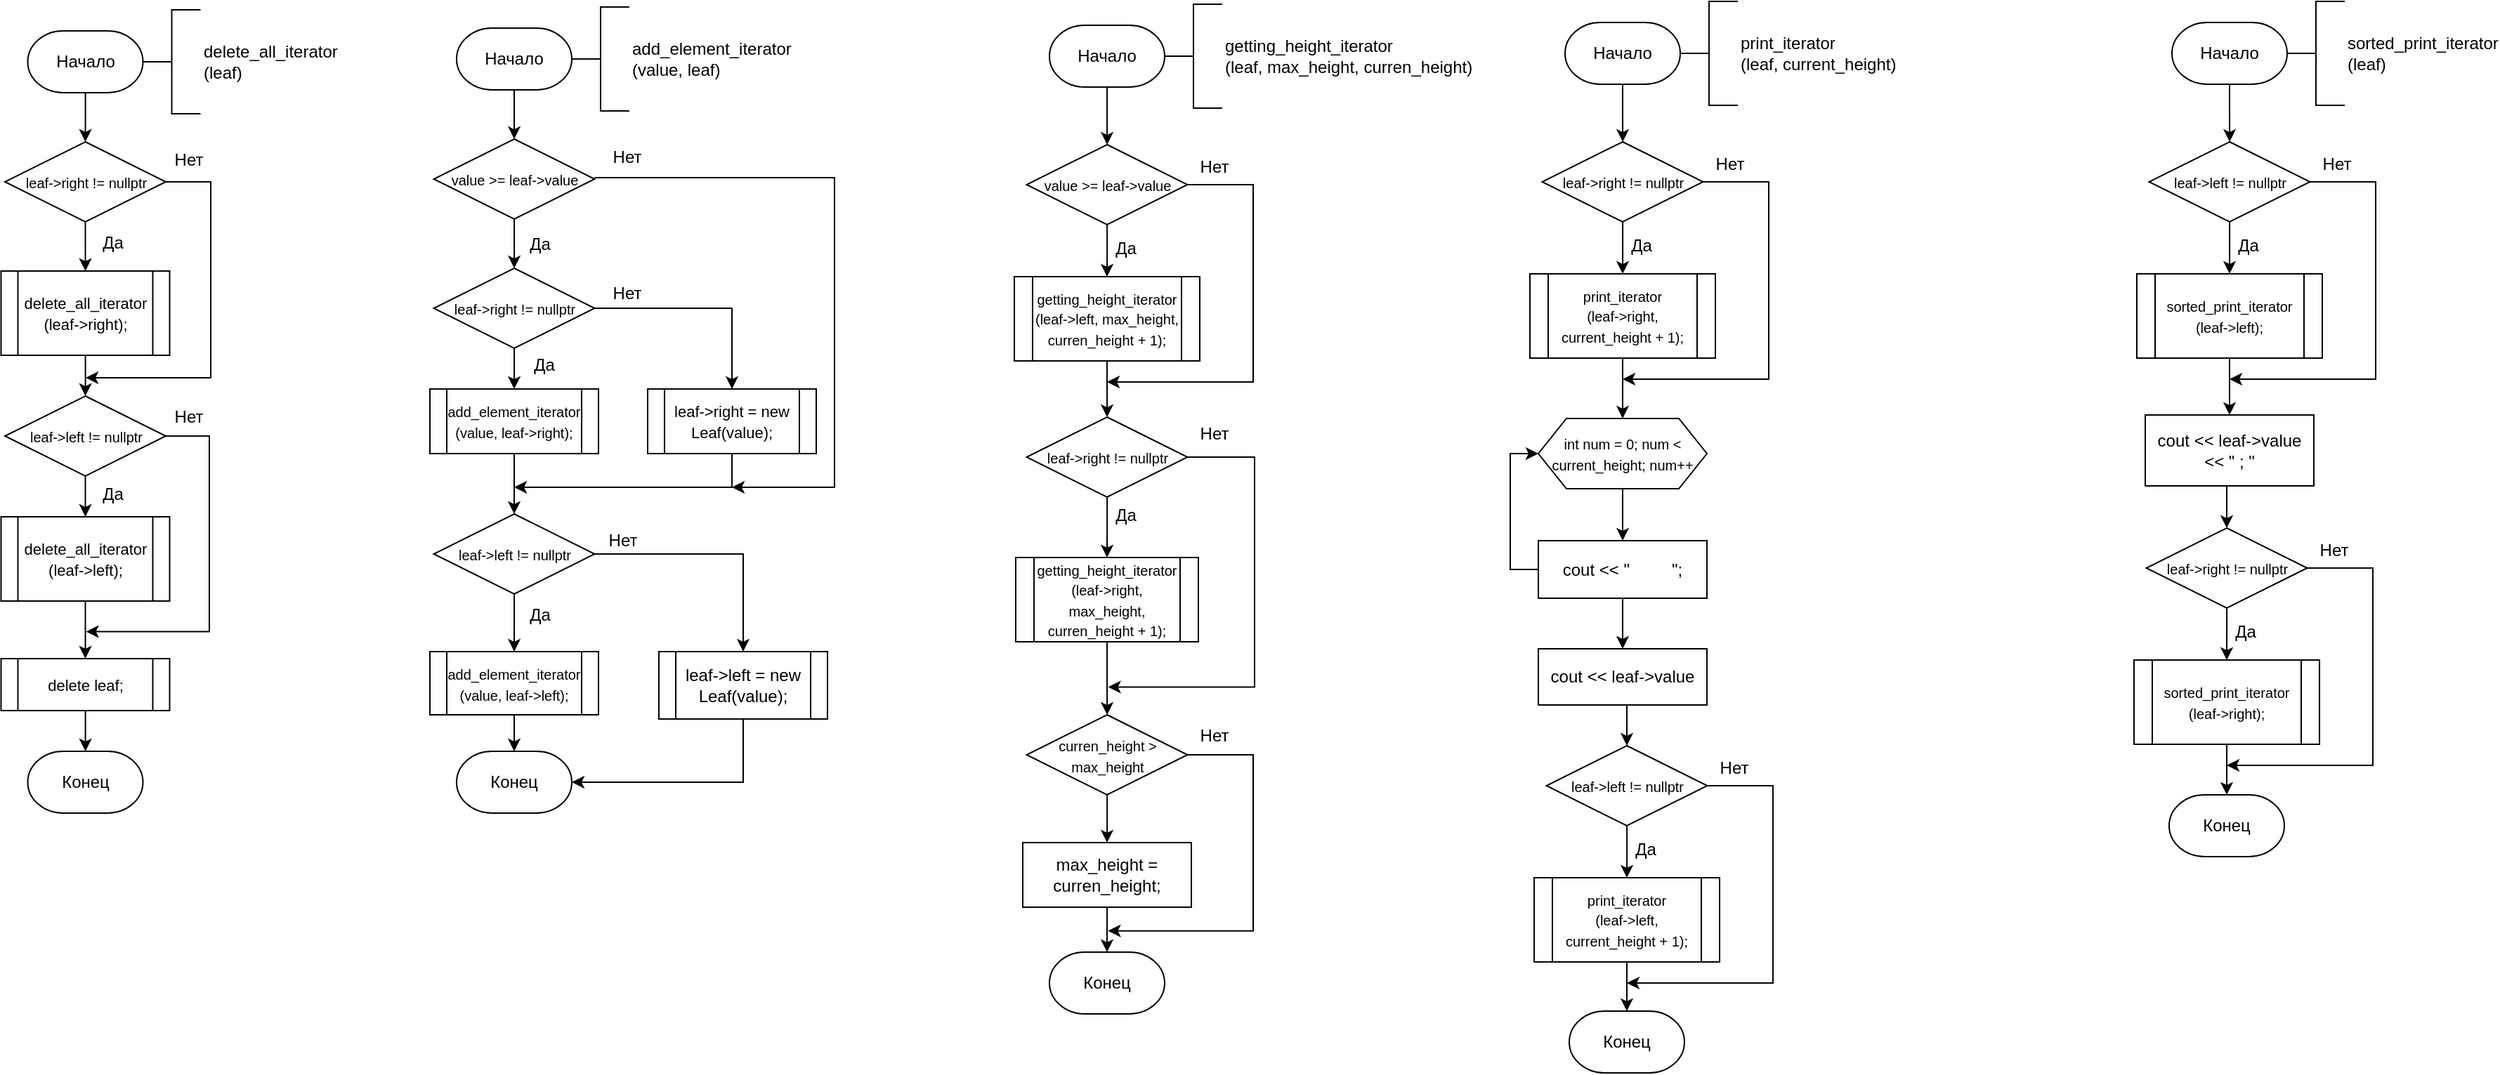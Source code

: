 <mxfile version="13.7.3" type="github">
  <diagram id="bMAKh1SzgdeprP3av_3o" name="Page-1">
    <mxGraphModel dx="1221" dy="682" grid="0" gridSize="10" guides="1" tooltips="1" connect="1" arrows="1" fold="1" page="1" pageScale="1" pageWidth="827" pageHeight="1169" math="0" shadow="0">
      <root>
        <mxCell id="0" />
        <mxCell id="1" parent="0" />
        <mxCell id="DFqQZsUnRYklmzMeklKA-6" value="" style="edgeStyle=orthogonalEdgeStyle;rounded=0;orthogonalLoop=1;jettySize=auto;html=1;" parent="1" source="DFqQZsUnRYklmzMeklKA-4" target="DFqQZsUnRYklmzMeklKA-5" edge="1">
          <mxGeometry relative="1" as="geometry" />
        </mxCell>
        <mxCell id="DFqQZsUnRYklmzMeklKA-4" value="Начало" style="strokeWidth=1;html=1;shape=mxgraph.flowchart.terminator;whiteSpace=wrap;" parent="1" vertex="1">
          <mxGeometry x="161.75" y="67" width="82" height="44" as="geometry" />
        </mxCell>
        <mxCell id="DFqQZsUnRYklmzMeklKA-11" value="" style="edgeStyle=orthogonalEdgeStyle;rounded=0;orthogonalLoop=1;jettySize=auto;html=1;" parent="1" source="DFqQZsUnRYklmzMeklKA-5" target="DFqQZsUnRYklmzMeklKA-10" edge="1">
          <mxGeometry relative="1" as="geometry" />
        </mxCell>
        <mxCell id="DFqQZsUnRYklmzMeklKA-18" style="edgeStyle=orthogonalEdgeStyle;rounded=0;orthogonalLoop=1;jettySize=auto;html=1;exitX=1;exitY=0.5;exitDx=0;exitDy=0;" parent="1" edge="1">
          <mxGeometry relative="1" as="geometry">
            <mxPoint x="203" y="314" as="targetPoint" />
            <mxPoint x="258.0" y="174.5" as="sourcePoint" />
            <Array as="points">
              <mxPoint x="292" y="174" />
              <mxPoint x="292" y="314" />
            </Array>
          </mxGeometry>
        </mxCell>
        <mxCell id="DFqQZsUnRYklmzMeklKA-5" value="&lt;font style=&quot;font-size: 10px&quot;&gt;leaf-&amp;gt;right != nullptr&lt;/font&gt;" style="rhombus;whiteSpace=wrap;html=1;strokeWidth=1;" parent="1" vertex="1">
          <mxGeometry x="145.5" y="146" width="114.5" height="57" as="geometry" />
        </mxCell>
        <mxCell id="DFqQZsUnRYklmzMeklKA-9" value="Конец" style="strokeWidth=1;html=1;shape=mxgraph.flowchart.terminator;whiteSpace=wrap;" parent="1" vertex="1">
          <mxGeometry x="161.75" y="580" width="82" height="44" as="geometry" />
        </mxCell>
        <mxCell id="DFqQZsUnRYklmzMeklKA-14" value="" style="edgeStyle=orthogonalEdgeStyle;rounded=0;orthogonalLoop=1;jettySize=auto;html=1;" parent="1" source="DFqQZsUnRYklmzMeklKA-10" target="DFqQZsUnRYklmzMeklKA-13" edge="1">
          <mxGeometry relative="1" as="geometry" />
        </mxCell>
        <mxCell id="DFqQZsUnRYklmzMeklKA-10" value="&lt;font style=&quot;font-size: 11px&quot;&gt;delete_all_iterator&lt;br&gt;(leaf-&amp;gt;right);&lt;/font&gt;" style="shape=process;whiteSpace=wrap;html=1;backgroundOutline=1;strokeWidth=1;" parent="1" vertex="1">
          <mxGeometry x="142.75" y="238" width="120" height="60" as="geometry" />
        </mxCell>
        <mxCell id="DFqQZsUnRYklmzMeklKA-12" value="Да" style="text;html=1;align=center;verticalAlign=middle;resizable=0;points=[];autosize=1;" parent="1" vertex="1">
          <mxGeometry x="209" y="209" width="25" height="18" as="geometry" />
        </mxCell>
        <mxCell id="DFqQZsUnRYklmzMeklKA-16" value="" style="edgeStyle=orthogonalEdgeStyle;rounded=0;orthogonalLoop=1;jettySize=auto;html=1;" parent="1" source="DFqQZsUnRYklmzMeklKA-13" target="DFqQZsUnRYklmzMeklKA-15" edge="1">
          <mxGeometry relative="1" as="geometry" />
        </mxCell>
        <mxCell id="DFqQZsUnRYklmzMeklKA-23" style="edgeStyle=orthogonalEdgeStyle;rounded=0;orthogonalLoop=1;jettySize=auto;html=1;exitX=1;exitY=0.5;exitDx=0;exitDy=0;" parent="1" edge="1">
          <mxGeometry relative="1" as="geometry">
            <mxPoint x="203.276" y="494.759" as="targetPoint" />
            <mxPoint x="259.0" y="355.5" as="sourcePoint" />
            <Array as="points">
              <mxPoint x="291" y="356" />
              <mxPoint x="291" y="495" />
            </Array>
          </mxGeometry>
        </mxCell>
        <mxCell id="DFqQZsUnRYklmzMeklKA-13" value="&lt;font style=&quot;font-size: 10px&quot;&gt;leaf-&amp;gt;left != nullptr&lt;/font&gt;" style="rhombus;whiteSpace=wrap;html=1;strokeWidth=1;" parent="1" vertex="1">
          <mxGeometry x="145.5" y="327" width="114.5" height="57" as="geometry" />
        </mxCell>
        <mxCell id="DFqQZsUnRYklmzMeklKA-21" value="" style="edgeStyle=orthogonalEdgeStyle;rounded=0;orthogonalLoop=1;jettySize=auto;html=1;" parent="1" source="DFqQZsUnRYklmzMeklKA-15" target="DFqQZsUnRYklmzMeklKA-20" edge="1">
          <mxGeometry relative="1" as="geometry" />
        </mxCell>
        <mxCell id="DFqQZsUnRYklmzMeklKA-15" value="&lt;font style=&quot;font-size: 11px&quot;&gt;delete_all_iterator&lt;br&gt;(leaf-&amp;gt;left);&lt;/font&gt;" style="shape=process;whiteSpace=wrap;html=1;backgroundOutline=1;strokeWidth=1;" parent="1" vertex="1">
          <mxGeometry x="142.75" y="413" width="120" height="60" as="geometry" />
        </mxCell>
        <mxCell id="DFqQZsUnRYklmzMeklKA-17" value="Да" style="text;html=1;align=center;verticalAlign=middle;resizable=0;points=[];autosize=1;" parent="1" vertex="1">
          <mxGeometry x="209" y="388" width="25" height="18" as="geometry" />
        </mxCell>
        <mxCell id="DFqQZsUnRYklmzMeklKA-19" value="Нет" style="text;html=1;align=center;verticalAlign=middle;resizable=0;points=[];autosize=1;" parent="1" vertex="1">
          <mxGeometry x="260" y="150" width="31" height="18" as="geometry" />
        </mxCell>
        <mxCell id="DFqQZsUnRYklmzMeklKA-25" value="" style="edgeStyle=orthogonalEdgeStyle;rounded=0;orthogonalLoop=1;jettySize=auto;html=1;" parent="1" source="DFqQZsUnRYklmzMeklKA-20" target="DFqQZsUnRYklmzMeklKA-9" edge="1">
          <mxGeometry relative="1" as="geometry" />
        </mxCell>
        <mxCell id="DFqQZsUnRYklmzMeklKA-20" value="&lt;font style=&quot;font-size: 11px&quot;&gt;delete leaf;&lt;/font&gt;" style="shape=process;whiteSpace=wrap;html=1;backgroundOutline=1;strokeWidth=1;" parent="1" vertex="1">
          <mxGeometry x="142.75" y="514" width="120" height="37" as="geometry" />
        </mxCell>
        <mxCell id="DFqQZsUnRYklmzMeklKA-24" value="Нет" style="text;html=1;align=center;verticalAlign=middle;resizable=0;points=[];autosize=1;" parent="1" vertex="1">
          <mxGeometry x="260" y="333" width="31" height="18" as="geometry" />
        </mxCell>
        <mxCell id="DFqQZsUnRYklmzMeklKA-26" value="delete_all_iterator&lt;br&gt;(leaf)" style="strokeWidth=1;html=1;shape=mxgraph.flowchart.annotation_2;align=left;labelPosition=right;pointerEvents=1;" parent="1" vertex="1">
          <mxGeometry x="243.75" y="52" width="41" height="74" as="geometry" />
        </mxCell>
        <mxCell id="2G2Jk9yeAb4WGQCSNfQ2-4" value="" style="edgeStyle=orthogonalEdgeStyle;rounded=0;orthogonalLoop=1;jettySize=auto;html=1;" edge="1" parent="1" source="2G2Jk9yeAb4WGQCSNfQ2-1" target="2G2Jk9yeAb4WGQCSNfQ2-3">
          <mxGeometry relative="1" as="geometry" />
        </mxCell>
        <mxCell id="2G2Jk9yeAb4WGQCSNfQ2-1" value="Начало" style="strokeWidth=1;html=1;shape=mxgraph.flowchart.terminator;whiteSpace=wrap;" vertex="1" parent="1">
          <mxGeometry x="467" y="65" width="82" height="44" as="geometry" />
        </mxCell>
        <mxCell id="2G2Jk9yeAb4WGQCSNfQ2-2" value="add_element_iterator&lt;br&gt;(value, leaf)" style="strokeWidth=1;html=1;shape=mxgraph.flowchart.annotation_2;align=left;labelPosition=right;pointerEvents=1;" vertex="1" parent="1">
          <mxGeometry x="549" y="50" width="41" height="74" as="geometry" />
        </mxCell>
        <mxCell id="2G2Jk9yeAb4WGQCSNfQ2-6" value="" style="edgeStyle=orthogonalEdgeStyle;rounded=0;orthogonalLoop=1;jettySize=auto;html=1;" edge="1" parent="1" source="2G2Jk9yeAb4WGQCSNfQ2-3" target="2G2Jk9yeAb4WGQCSNfQ2-5">
          <mxGeometry relative="1" as="geometry" />
        </mxCell>
        <mxCell id="2G2Jk9yeAb4WGQCSNfQ2-18" style="edgeStyle=orthogonalEdgeStyle;rounded=0;orthogonalLoop=1;jettySize=auto;html=1;exitX=1;exitY=0.5;exitDx=0;exitDy=0;" edge="1" parent="1">
          <mxGeometry relative="1" as="geometry">
            <mxPoint x="663" y="392" as="targetPoint" />
            <mxPoint x="565.25" y="171.5" as="sourcePoint" />
            <Array as="points">
              <mxPoint x="736" y="171" />
              <mxPoint x="736" y="392" />
            </Array>
          </mxGeometry>
        </mxCell>
        <mxCell id="2G2Jk9yeAb4WGQCSNfQ2-3" value="&lt;font style=&quot;font-size: 10px&quot;&gt;value &amp;gt;= leaf-&amp;gt;value&lt;/font&gt;" style="rhombus;whiteSpace=wrap;html=1;strokeWidth=1;" vertex="1" parent="1">
          <mxGeometry x="450.75" y="144" width="114.5" height="57" as="geometry" />
        </mxCell>
        <mxCell id="2G2Jk9yeAb4WGQCSNfQ2-8" value="" style="edgeStyle=orthogonalEdgeStyle;rounded=0;orthogonalLoop=1;jettySize=auto;html=1;" edge="1" parent="1" source="2G2Jk9yeAb4WGQCSNfQ2-5" target="2G2Jk9yeAb4WGQCSNfQ2-7">
          <mxGeometry relative="1" as="geometry" />
        </mxCell>
        <mxCell id="2G2Jk9yeAb4WGQCSNfQ2-10" value="" style="edgeStyle=orthogonalEdgeStyle;rounded=0;orthogonalLoop=1;jettySize=auto;html=1;" edge="1" parent="1" source="2G2Jk9yeAb4WGQCSNfQ2-5" target="2G2Jk9yeAb4WGQCSNfQ2-9">
          <mxGeometry relative="1" as="geometry" />
        </mxCell>
        <mxCell id="2G2Jk9yeAb4WGQCSNfQ2-5" value="&lt;font style=&quot;font-size: 10px&quot;&gt;leaf-&amp;gt;right != nullptr&lt;/font&gt;" style="rhombus;whiteSpace=wrap;html=1;strokeWidth=1;" vertex="1" parent="1">
          <mxGeometry x="450.75" y="236" width="114.5" height="57" as="geometry" />
        </mxCell>
        <mxCell id="2G2Jk9yeAb4WGQCSNfQ2-12" style="edgeStyle=orthogonalEdgeStyle;rounded=0;orthogonalLoop=1;jettySize=auto;html=1;exitX=0.5;exitY=1;exitDx=0;exitDy=0;entryX=0.5;entryY=0;entryDx=0;entryDy=0;" edge="1" parent="1" source="2G2Jk9yeAb4WGQCSNfQ2-7" target="2G2Jk9yeAb4WGQCSNfQ2-11">
          <mxGeometry relative="1" as="geometry" />
        </mxCell>
        <mxCell id="2G2Jk9yeAb4WGQCSNfQ2-7" value="&lt;font style=&quot;font-size: 10px&quot;&gt;add_element_iterator&lt;br&gt;(value, leaf-&amp;gt;right);&lt;/font&gt;" style="shape=process;whiteSpace=wrap;html=1;backgroundOutline=1;strokeWidth=1;" vertex="1" parent="1">
          <mxGeometry x="448" y="322" width="120" height="46" as="geometry" />
        </mxCell>
        <mxCell id="2G2Jk9yeAb4WGQCSNfQ2-24" style="edgeStyle=orthogonalEdgeStyle;rounded=0;orthogonalLoop=1;jettySize=auto;html=1;exitX=0.5;exitY=1;exitDx=0;exitDy=0;" edge="1" parent="1" source="2G2Jk9yeAb4WGQCSNfQ2-9">
          <mxGeometry relative="1" as="geometry">
            <mxPoint x="508" y="392" as="targetPoint" />
            <Array as="points">
              <mxPoint x="663" y="392" />
            </Array>
          </mxGeometry>
        </mxCell>
        <mxCell id="2G2Jk9yeAb4WGQCSNfQ2-9" value="&lt;font style=&quot;font-size: 11px&quot;&gt;leaf-&amp;gt;right = new Leaf(value);&lt;/font&gt;" style="shape=process;whiteSpace=wrap;html=1;backgroundOutline=1;strokeWidth=1;" vertex="1" parent="1">
          <mxGeometry x="603" y="322" width="120" height="46" as="geometry" />
        </mxCell>
        <mxCell id="2G2Jk9yeAb4WGQCSNfQ2-26" value="" style="edgeStyle=orthogonalEdgeStyle;rounded=0;orthogonalLoop=1;jettySize=auto;html=1;" edge="1" parent="1" source="2G2Jk9yeAb4WGQCSNfQ2-11" target="2G2Jk9yeAb4WGQCSNfQ2-25">
          <mxGeometry relative="1" as="geometry" />
        </mxCell>
        <mxCell id="2G2Jk9yeAb4WGQCSNfQ2-28" value="" style="edgeStyle=orthogonalEdgeStyle;rounded=0;orthogonalLoop=1;jettySize=auto;html=1;" edge="1" parent="1" source="2G2Jk9yeAb4WGQCSNfQ2-11" target="2G2Jk9yeAb4WGQCSNfQ2-27">
          <mxGeometry relative="1" as="geometry" />
        </mxCell>
        <mxCell id="2G2Jk9yeAb4WGQCSNfQ2-11" value="&lt;font style=&quot;font-size: 10px&quot;&gt;leaf-&amp;gt;left != nullptr&lt;/font&gt;" style="rhombus;whiteSpace=wrap;html=1;strokeWidth=1;" vertex="1" parent="1">
          <mxGeometry x="450.75" y="411" width="114.5" height="57" as="geometry" />
        </mxCell>
        <mxCell id="2G2Jk9yeAb4WGQCSNfQ2-13" value="Да" style="text;html=1;align=center;verticalAlign=middle;resizable=0;points=[];autosize=1;" vertex="1" parent="1">
          <mxGeometry x="516" y="296" width="25" height="18" as="geometry" />
        </mxCell>
        <mxCell id="2G2Jk9yeAb4WGQCSNfQ2-14" value="Нет" style="text;html=1;align=center;verticalAlign=middle;resizable=0;points=[];autosize=1;" vertex="1" parent="1">
          <mxGeometry x="572" y="245" width="31" height="18" as="geometry" />
        </mxCell>
        <mxCell id="2G2Jk9yeAb4WGQCSNfQ2-15" value="Да" style="text;html=1;align=center;verticalAlign=middle;resizable=0;points=[];autosize=1;" vertex="1" parent="1">
          <mxGeometry x="513" y="210" width="25" height="18" as="geometry" />
        </mxCell>
        <mxCell id="2G2Jk9yeAb4WGQCSNfQ2-20" value="Нет" style="text;html=1;align=center;verticalAlign=middle;resizable=0;points=[];autosize=1;" vertex="1" parent="1">
          <mxGeometry x="572" y="148" width="31" height="18" as="geometry" />
        </mxCell>
        <mxCell id="2G2Jk9yeAb4WGQCSNfQ2-30" value="" style="edgeStyle=orthogonalEdgeStyle;rounded=0;orthogonalLoop=1;jettySize=auto;html=1;" edge="1" parent="1" source="2G2Jk9yeAb4WGQCSNfQ2-25" target="2G2Jk9yeAb4WGQCSNfQ2-29">
          <mxGeometry relative="1" as="geometry" />
        </mxCell>
        <mxCell id="2G2Jk9yeAb4WGQCSNfQ2-25" value="&lt;font style=&quot;font-size: 10px&quot;&gt;add_element_iterator&lt;br&gt;(value, leaf-&amp;gt;left);&lt;/font&gt;" style="shape=process;whiteSpace=wrap;html=1;backgroundOutline=1;strokeWidth=1;" vertex="1" parent="1">
          <mxGeometry x="448" y="509" width="120" height="45" as="geometry" />
        </mxCell>
        <mxCell id="2G2Jk9yeAb4WGQCSNfQ2-31" style="edgeStyle=orthogonalEdgeStyle;rounded=0;orthogonalLoop=1;jettySize=auto;html=1;exitX=0.5;exitY=1;exitDx=0;exitDy=0;entryX=1;entryY=0.5;entryDx=0;entryDy=0;entryPerimeter=0;" edge="1" parent="1" source="2G2Jk9yeAb4WGQCSNfQ2-27" target="2G2Jk9yeAb4WGQCSNfQ2-29">
          <mxGeometry relative="1" as="geometry" />
        </mxCell>
        <mxCell id="2G2Jk9yeAb4WGQCSNfQ2-27" value="leaf-&amp;gt;left = new Leaf(value);" style="shape=process;whiteSpace=wrap;html=1;backgroundOutline=1;strokeWidth=1;" vertex="1" parent="1">
          <mxGeometry x="611" y="509" width="120" height="48" as="geometry" />
        </mxCell>
        <mxCell id="2G2Jk9yeAb4WGQCSNfQ2-29" value="Конец" style="strokeWidth=1;html=1;shape=mxgraph.flowchart.terminator;whiteSpace=wrap;" vertex="1" parent="1">
          <mxGeometry x="467" y="580" width="82" height="44" as="geometry" />
        </mxCell>
        <mxCell id="2G2Jk9yeAb4WGQCSNfQ2-32" value="Да" style="text;html=1;align=center;verticalAlign=middle;resizable=0;points=[];autosize=1;" vertex="1" parent="1">
          <mxGeometry x="513" y="474" width="25" height="18" as="geometry" />
        </mxCell>
        <mxCell id="2G2Jk9yeAb4WGQCSNfQ2-33" value="Нет" style="text;html=1;align=center;verticalAlign=middle;resizable=0;points=[];autosize=1;" vertex="1" parent="1">
          <mxGeometry x="569" y="421" width="31" height="18" as="geometry" />
        </mxCell>
        <mxCell id="2G2Jk9yeAb4WGQCSNfQ2-47" value="" style="edgeStyle=orthogonalEdgeStyle;rounded=0;orthogonalLoop=1;jettySize=auto;html=1;" edge="1" parent="1" source="2G2Jk9yeAb4WGQCSNfQ2-35" target="2G2Jk9yeAb4WGQCSNfQ2-39">
          <mxGeometry relative="1" as="geometry" />
        </mxCell>
        <mxCell id="2G2Jk9yeAb4WGQCSNfQ2-35" value="Начало" style="strokeWidth=1;html=1;shape=mxgraph.flowchart.terminator;whiteSpace=wrap;" vertex="1" parent="1">
          <mxGeometry x="889" y="63" width="82" height="44" as="geometry" />
        </mxCell>
        <mxCell id="2G2Jk9yeAb4WGQCSNfQ2-36" value="getting_height_iterator&lt;br&gt;(leaf, max_height, curren_height)" style="strokeWidth=1;html=1;shape=mxgraph.flowchart.annotation_2;align=left;labelPosition=right;pointerEvents=1;" vertex="1" parent="1">
          <mxGeometry x="971" y="48" width="41" height="74" as="geometry" />
        </mxCell>
        <mxCell id="2G2Jk9yeAb4WGQCSNfQ2-41" value="" style="edgeStyle=orthogonalEdgeStyle;rounded=0;orthogonalLoop=1;jettySize=auto;html=1;" edge="1" parent="1" source="2G2Jk9yeAb4WGQCSNfQ2-39" target="2G2Jk9yeAb4WGQCSNfQ2-40">
          <mxGeometry relative="1" as="geometry" />
        </mxCell>
        <mxCell id="2G2Jk9yeAb4WGQCSNfQ2-48" style="edgeStyle=orthogonalEdgeStyle;rounded=0;orthogonalLoop=1;jettySize=auto;html=1;exitX=1;exitY=0.5;exitDx=0;exitDy=0;" edge="1" parent="1" source="2G2Jk9yeAb4WGQCSNfQ2-39">
          <mxGeometry relative="1" as="geometry">
            <mxPoint x="930" y="317" as="targetPoint" />
            <Array as="points">
              <mxPoint x="1034" y="177" />
              <mxPoint x="1034" y="317" />
            </Array>
          </mxGeometry>
        </mxCell>
        <mxCell id="2G2Jk9yeAb4WGQCSNfQ2-39" value="&lt;font style=&quot;font-size: 10px&quot;&gt;value &amp;gt;= leaf-&amp;gt;value&lt;/font&gt;" style="rhombus;whiteSpace=wrap;html=1;strokeWidth=1;" vertex="1" parent="1">
          <mxGeometry x="872.75" y="148" width="114.5" height="57" as="geometry" />
        </mxCell>
        <mxCell id="2G2Jk9yeAb4WGQCSNfQ2-44" value="" style="edgeStyle=orthogonalEdgeStyle;rounded=0;orthogonalLoop=1;jettySize=auto;html=1;" edge="1" parent="1" source="2G2Jk9yeAb4WGQCSNfQ2-40" target="2G2Jk9yeAb4WGQCSNfQ2-43">
          <mxGeometry relative="1" as="geometry" />
        </mxCell>
        <mxCell id="2G2Jk9yeAb4WGQCSNfQ2-40" value="&lt;font style=&quot;font-size: 10px&quot;&gt;getting_height_iterator&lt;br&gt;(leaf-&amp;gt;left, max_height, curren_height + 1);&lt;/font&gt;" style="shape=process;whiteSpace=wrap;html=1;backgroundOutline=1;strokeWidth=1;" vertex="1" parent="1">
          <mxGeometry x="864" y="242" width="132" height="60" as="geometry" />
        </mxCell>
        <mxCell id="2G2Jk9yeAb4WGQCSNfQ2-46" value="" style="edgeStyle=orthogonalEdgeStyle;rounded=0;orthogonalLoop=1;jettySize=auto;html=1;" edge="1" parent="1" source="2G2Jk9yeAb4WGQCSNfQ2-43" target="2G2Jk9yeAb4WGQCSNfQ2-45">
          <mxGeometry relative="1" as="geometry" />
        </mxCell>
        <mxCell id="2G2Jk9yeAb4WGQCSNfQ2-54" style="edgeStyle=orthogonalEdgeStyle;rounded=0;orthogonalLoop=1;jettySize=auto;html=1;exitX=1;exitY=0.5;exitDx=0;exitDy=0;" edge="1" parent="1" source="2G2Jk9yeAb4WGQCSNfQ2-43">
          <mxGeometry relative="1" as="geometry">
            <mxPoint x="930.8" y="534.2" as="targetPoint" />
            <Array as="points">
              <mxPoint x="1035" y="371" />
              <mxPoint x="1035" y="534" />
            </Array>
          </mxGeometry>
        </mxCell>
        <mxCell id="2G2Jk9yeAb4WGQCSNfQ2-43" value="&lt;font style=&quot;font-size: 10px&quot;&gt;leaf-&amp;gt;right != nullptr&lt;/font&gt;" style="rhombus;whiteSpace=wrap;html=1;strokeWidth=1;" vertex="1" parent="1">
          <mxGeometry x="872.75" y="342" width="114.5" height="57" as="geometry" />
        </mxCell>
        <mxCell id="2G2Jk9yeAb4WGQCSNfQ2-58" value="" style="edgeStyle=orthogonalEdgeStyle;rounded=0;orthogonalLoop=1;jettySize=auto;html=1;" edge="1" parent="1" source="2G2Jk9yeAb4WGQCSNfQ2-45" target="2G2Jk9yeAb4WGQCSNfQ2-57">
          <mxGeometry relative="1" as="geometry" />
        </mxCell>
        <mxCell id="2G2Jk9yeAb4WGQCSNfQ2-45" value="&lt;font style=&quot;font-size: 10px&quot;&gt;getting_height_iterator&lt;br&gt;(leaf-&amp;gt;right, max_height, curren_height + 1);&lt;/font&gt;" style="shape=process;whiteSpace=wrap;html=1;backgroundOutline=1;strokeWidth=1;" vertex="1" parent="1">
          <mxGeometry x="865" y="442" width="130" height="60" as="geometry" />
        </mxCell>
        <mxCell id="2G2Jk9yeAb4WGQCSNfQ2-49" value="Да" style="text;html=1;align=center;verticalAlign=middle;resizable=0;points=[];autosize=1;" vertex="1" parent="1">
          <mxGeometry x="930" y="213" width="25" height="18" as="geometry" />
        </mxCell>
        <mxCell id="2G2Jk9yeAb4WGQCSNfQ2-50" value="Нет" style="text;html=1;align=center;verticalAlign=middle;resizable=0;points=[];autosize=1;" vertex="1" parent="1">
          <mxGeometry x="990" y="155" width="31" height="18" as="geometry" />
        </mxCell>
        <mxCell id="2G2Jk9yeAb4WGQCSNfQ2-55" value="Да" style="text;html=1;align=center;verticalAlign=middle;resizable=0;points=[];autosize=1;" vertex="1" parent="1">
          <mxGeometry x="930" y="403" width="25" height="18" as="geometry" />
        </mxCell>
        <mxCell id="2G2Jk9yeAb4WGQCSNfQ2-56" value="Нет" style="text;html=1;align=center;verticalAlign=middle;resizable=0;points=[];autosize=1;" vertex="1" parent="1">
          <mxGeometry x="990" y="345" width="31" height="18" as="geometry" />
        </mxCell>
        <mxCell id="2G2Jk9yeAb4WGQCSNfQ2-60" value="" style="edgeStyle=orthogonalEdgeStyle;rounded=0;orthogonalLoop=1;jettySize=auto;html=1;" edge="1" parent="1" source="2G2Jk9yeAb4WGQCSNfQ2-57" target="2G2Jk9yeAb4WGQCSNfQ2-59">
          <mxGeometry relative="1" as="geometry" />
        </mxCell>
        <mxCell id="2G2Jk9yeAb4WGQCSNfQ2-63" style="edgeStyle=orthogonalEdgeStyle;rounded=0;orthogonalLoop=1;jettySize=auto;html=1;exitX=1;exitY=0.5;exitDx=0;exitDy=0;" edge="1" parent="1" source="2G2Jk9yeAb4WGQCSNfQ2-57">
          <mxGeometry relative="1" as="geometry">
            <mxPoint x="930.714" y="707.857" as="targetPoint" />
            <Array as="points">
              <mxPoint x="1034" y="583" />
              <mxPoint x="1034" y="708" />
            </Array>
          </mxGeometry>
        </mxCell>
        <mxCell id="2G2Jk9yeAb4WGQCSNfQ2-57" value="&lt;div&gt;&lt;span style=&quot;font-size: 10px&quot;&gt;curren_height &amp;gt; max_height&lt;/span&gt;&lt;/div&gt;" style="rhombus;whiteSpace=wrap;html=1;strokeWidth=1;" vertex="1" parent="1">
          <mxGeometry x="872.75" y="554" width="114.5" height="57" as="geometry" />
        </mxCell>
        <mxCell id="2G2Jk9yeAb4WGQCSNfQ2-62" value="" style="edgeStyle=orthogonalEdgeStyle;rounded=0;orthogonalLoop=1;jettySize=auto;html=1;" edge="1" parent="1" source="2G2Jk9yeAb4WGQCSNfQ2-59" target="2G2Jk9yeAb4WGQCSNfQ2-61">
          <mxGeometry relative="1" as="geometry" />
        </mxCell>
        <mxCell id="2G2Jk9yeAb4WGQCSNfQ2-59" value="max_height = curren_height;" style="whiteSpace=wrap;html=1;strokeWidth=1;" vertex="1" parent="1">
          <mxGeometry x="870" y="645" width="120" height="46" as="geometry" />
        </mxCell>
        <mxCell id="2G2Jk9yeAb4WGQCSNfQ2-61" value="Конец" style="strokeWidth=1;html=1;shape=mxgraph.flowchart.terminator;whiteSpace=wrap;" vertex="1" parent="1">
          <mxGeometry x="889" y="723" width="82" height="44" as="geometry" />
        </mxCell>
        <mxCell id="2G2Jk9yeAb4WGQCSNfQ2-64" value="Нет" style="text;html=1;align=center;verticalAlign=middle;resizable=0;points=[];autosize=1;" vertex="1" parent="1">
          <mxGeometry x="990" y="560" width="31" height="18" as="geometry" />
        </mxCell>
        <mxCell id="2G2Jk9yeAb4WGQCSNfQ2-66" value="" style="edgeStyle=orthogonalEdgeStyle;rounded=0;orthogonalLoop=1;jettySize=auto;html=1;" edge="1" parent="1" source="2G2Jk9yeAb4WGQCSNfQ2-67" target="2G2Jk9yeAb4WGQCSNfQ2-71">
          <mxGeometry relative="1" as="geometry" />
        </mxCell>
        <mxCell id="2G2Jk9yeAb4WGQCSNfQ2-67" value="Начало" style="strokeWidth=1;html=1;shape=mxgraph.flowchart.terminator;whiteSpace=wrap;" vertex="1" parent="1">
          <mxGeometry x="1256" y="61" width="82" height="44" as="geometry" />
        </mxCell>
        <mxCell id="2G2Jk9yeAb4WGQCSNfQ2-68" value="print_iterator&lt;br&gt;(leaf, current_height)" style="strokeWidth=1;html=1;shape=mxgraph.flowchart.annotation_2;align=left;labelPosition=right;pointerEvents=1;" vertex="1" parent="1">
          <mxGeometry x="1338" y="46" width="41" height="74" as="geometry" />
        </mxCell>
        <mxCell id="2G2Jk9yeAb4WGQCSNfQ2-69" value="" style="edgeStyle=orthogonalEdgeStyle;rounded=0;orthogonalLoop=1;jettySize=auto;html=1;" edge="1" parent="1" source="2G2Jk9yeAb4WGQCSNfQ2-71" target="2G2Jk9yeAb4WGQCSNfQ2-72">
          <mxGeometry relative="1" as="geometry" />
        </mxCell>
        <mxCell id="2G2Jk9yeAb4WGQCSNfQ2-70" style="edgeStyle=orthogonalEdgeStyle;rounded=0;orthogonalLoop=1;jettySize=auto;html=1;exitX=1;exitY=0.5;exitDx=0;exitDy=0;" edge="1" parent="1" source="2G2Jk9yeAb4WGQCSNfQ2-71">
          <mxGeometry relative="1" as="geometry">
            <mxPoint x="1297" y="315" as="targetPoint" />
            <Array as="points">
              <mxPoint x="1401" y="175" />
              <mxPoint x="1401" y="315" />
            </Array>
          </mxGeometry>
        </mxCell>
        <mxCell id="2G2Jk9yeAb4WGQCSNfQ2-71" value="&lt;font style=&quot;font-size: 10px&quot;&gt;leaf-&amp;gt;right != nullptr&lt;/font&gt;" style="rhombus;whiteSpace=wrap;html=1;strokeWidth=1;" vertex="1" parent="1">
          <mxGeometry x="1239.75" y="146" width="114.5" height="57" as="geometry" />
        </mxCell>
        <mxCell id="2G2Jk9yeAb4WGQCSNfQ2-76" value="" style="edgeStyle=orthogonalEdgeStyle;rounded=0;orthogonalLoop=1;jettySize=auto;html=1;" edge="1" parent="1" source="2G2Jk9yeAb4WGQCSNfQ2-72" target="2G2Jk9yeAb4WGQCSNfQ2-75">
          <mxGeometry relative="1" as="geometry" />
        </mxCell>
        <mxCell id="2G2Jk9yeAb4WGQCSNfQ2-72" value="&lt;span style=&quot;font-size: 10px&quot;&gt;print_iterator&lt;br&gt;(leaf-&amp;gt;right, current_height + 1);&lt;/span&gt;" style="shape=process;whiteSpace=wrap;html=1;backgroundOutline=1;strokeWidth=1;" vertex="1" parent="1">
          <mxGeometry x="1231" y="240" width="132" height="60" as="geometry" />
        </mxCell>
        <mxCell id="2G2Jk9yeAb4WGQCSNfQ2-73" value="Да" style="text;html=1;align=center;verticalAlign=middle;resizable=0;points=[];autosize=1;" vertex="1" parent="1">
          <mxGeometry x="1297" y="211" width="25" height="18" as="geometry" />
        </mxCell>
        <mxCell id="2G2Jk9yeAb4WGQCSNfQ2-74" value="Нет" style="text;html=1;align=center;verticalAlign=middle;resizable=0;points=[];autosize=1;" vertex="1" parent="1">
          <mxGeometry x="1357" y="153" width="31" height="18" as="geometry" />
        </mxCell>
        <mxCell id="2G2Jk9yeAb4WGQCSNfQ2-79" value="" style="edgeStyle=orthogonalEdgeStyle;rounded=0;orthogonalLoop=1;jettySize=auto;html=1;" edge="1" parent="1" source="2G2Jk9yeAb4WGQCSNfQ2-75" target="2G2Jk9yeAb4WGQCSNfQ2-78">
          <mxGeometry relative="1" as="geometry" />
        </mxCell>
        <mxCell id="2G2Jk9yeAb4WGQCSNfQ2-75" value="&lt;font style=&quot;font-size: 10px&quot;&gt;int num = 0; num &amp;lt; current_height; num++&lt;/font&gt;" style="shape=hexagon;perimeter=hexagonPerimeter2;whiteSpace=wrap;html=1;fixedSize=1;strokeWidth=1;" vertex="1" parent="1">
          <mxGeometry x="1237" y="343" width="120" height="50" as="geometry" />
        </mxCell>
        <mxCell id="2G2Jk9yeAb4WGQCSNfQ2-77" style="edgeStyle=orthogonalEdgeStyle;rounded=0;orthogonalLoop=1;jettySize=auto;html=1;exitX=0.5;exitY=1;exitDx=0;exitDy=0;" edge="1" parent="1" source="2G2Jk9yeAb4WGQCSNfQ2-75" target="2G2Jk9yeAb4WGQCSNfQ2-75">
          <mxGeometry relative="1" as="geometry" />
        </mxCell>
        <mxCell id="2G2Jk9yeAb4WGQCSNfQ2-80" style="edgeStyle=orthogonalEdgeStyle;rounded=0;orthogonalLoop=1;jettySize=auto;html=1;exitX=0;exitY=0.5;exitDx=0;exitDy=0;entryX=0;entryY=0.5;entryDx=0;entryDy=0;" edge="1" parent="1" source="2G2Jk9yeAb4WGQCSNfQ2-78" target="2G2Jk9yeAb4WGQCSNfQ2-75">
          <mxGeometry relative="1" as="geometry" />
        </mxCell>
        <mxCell id="2G2Jk9yeAb4WGQCSNfQ2-82" value="" style="edgeStyle=orthogonalEdgeStyle;rounded=0;orthogonalLoop=1;jettySize=auto;html=1;" edge="1" parent="1" source="2G2Jk9yeAb4WGQCSNfQ2-78" target="2G2Jk9yeAb4WGQCSNfQ2-81">
          <mxGeometry relative="1" as="geometry" />
        </mxCell>
        <mxCell id="2G2Jk9yeAb4WGQCSNfQ2-78" value="cout &amp;lt;&amp;lt; &quot;&amp;nbsp; &amp;nbsp; &amp;nbsp; &amp;nbsp; &amp;nbsp;&quot;;" style="whiteSpace=wrap;html=1;strokeWidth=1;" vertex="1" parent="1">
          <mxGeometry x="1237" y="430" width="120" height="41" as="geometry" />
        </mxCell>
        <mxCell id="2G2Jk9yeAb4WGQCSNfQ2-90" style="edgeStyle=orthogonalEdgeStyle;rounded=0;orthogonalLoop=1;jettySize=auto;html=1;exitX=0.5;exitY=1;exitDx=0;exitDy=0;entryX=0.5;entryY=0;entryDx=0;entryDy=0;" edge="1" parent="1" source="2G2Jk9yeAb4WGQCSNfQ2-81" target="2G2Jk9yeAb4WGQCSNfQ2-85">
          <mxGeometry relative="1" as="geometry" />
        </mxCell>
        <mxCell id="2G2Jk9yeAb4WGQCSNfQ2-81" value="&lt;span&gt;cout &amp;lt;&amp;lt; leaf-&amp;gt;value&lt;/span&gt;" style="whiteSpace=wrap;html=1;strokeWidth=1;" vertex="1" parent="1">
          <mxGeometry x="1237" y="507" width="120" height="40" as="geometry" />
        </mxCell>
        <mxCell id="2G2Jk9yeAb4WGQCSNfQ2-83" value="" style="edgeStyle=orthogonalEdgeStyle;rounded=0;orthogonalLoop=1;jettySize=auto;html=1;" edge="1" parent="1" source="2G2Jk9yeAb4WGQCSNfQ2-85" target="2G2Jk9yeAb4WGQCSNfQ2-86">
          <mxGeometry relative="1" as="geometry" />
        </mxCell>
        <mxCell id="2G2Jk9yeAb4WGQCSNfQ2-84" style="edgeStyle=orthogonalEdgeStyle;rounded=0;orthogonalLoop=1;jettySize=auto;html=1;exitX=1;exitY=0.5;exitDx=0;exitDy=0;" edge="1" parent="1" source="2G2Jk9yeAb4WGQCSNfQ2-85">
          <mxGeometry relative="1" as="geometry">
            <mxPoint x="1300" y="745" as="targetPoint" />
            <Array as="points">
              <mxPoint x="1404" y="605" />
              <mxPoint x="1404" y="745" />
            </Array>
          </mxGeometry>
        </mxCell>
        <mxCell id="2G2Jk9yeAb4WGQCSNfQ2-85" value="&lt;font style=&quot;font-size: 10px&quot;&gt;leaf-&amp;gt;left != nullptr&lt;/font&gt;" style="rhombus;whiteSpace=wrap;html=1;strokeWidth=1;" vertex="1" parent="1">
          <mxGeometry x="1242.75" y="576" width="114.5" height="57" as="geometry" />
        </mxCell>
        <mxCell id="2G2Jk9yeAb4WGQCSNfQ2-93" value="" style="edgeStyle=orthogonalEdgeStyle;rounded=0;orthogonalLoop=1;jettySize=auto;html=1;" edge="1" parent="1" source="2G2Jk9yeAb4WGQCSNfQ2-86" target="2G2Jk9yeAb4WGQCSNfQ2-91">
          <mxGeometry relative="1" as="geometry" />
        </mxCell>
        <mxCell id="2G2Jk9yeAb4WGQCSNfQ2-86" value="&lt;div&gt;&lt;span style=&quot;font-size: 10px&quot;&gt;print_iterator&lt;/span&gt;&lt;/div&gt;&lt;div&gt;&lt;span style=&quot;font-size: 10px&quot;&gt;(leaf-&amp;gt;left, current_height + 1);&lt;/span&gt;&lt;/div&gt;" style="shape=process;whiteSpace=wrap;html=1;backgroundOutline=1;strokeWidth=1;" vertex="1" parent="1">
          <mxGeometry x="1234" y="670" width="132" height="60" as="geometry" />
        </mxCell>
        <mxCell id="2G2Jk9yeAb4WGQCSNfQ2-87" value="Да" style="text;html=1;align=center;verticalAlign=middle;resizable=0;points=[];autosize=1;" vertex="1" parent="1">
          <mxGeometry x="1300" y="641" width="25" height="18" as="geometry" />
        </mxCell>
        <mxCell id="2G2Jk9yeAb4WGQCSNfQ2-88" value="Нет" style="text;html=1;align=center;verticalAlign=middle;resizable=0;points=[];autosize=1;" vertex="1" parent="1">
          <mxGeometry x="1360" y="583" width="31" height="18" as="geometry" />
        </mxCell>
        <mxCell id="2G2Jk9yeAb4WGQCSNfQ2-91" value="Конец" style="strokeWidth=1;html=1;shape=mxgraph.flowchart.terminator;whiteSpace=wrap;" vertex="1" parent="1">
          <mxGeometry x="1259" y="765" width="82" height="44" as="geometry" />
        </mxCell>
        <mxCell id="2G2Jk9yeAb4WGQCSNfQ2-94" value="" style="edgeStyle=orthogonalEdgeStyle;rounded=0;orthogonalLoop=1;jettySize=auto;html=1;" edge="1" parent="1" source="2G2Jk9yeAb4WGQCSNfQ2-95" target="2G2Jk9yeAb4WGQCSNfQ2-99">
          <mxGeometry relative="1" as="geometry" />
        </mxCell>
        <mxCell id="2G2Jk9yeAb4WGQCSNfQ2-95" value="Начало" style="strokeWidth=1;html=1;shape=mxgraph.flowchart.terminator;whiteSpace=wrap;" vertex="1" parent="1">
          <mxGeometry x="1688" y="61" width="82" height="44" as="geometry" />
        </mxCell>
        <mxCell id="2G2Jk9yeAb4WGQCSNfQ2-96" value="sorted_print_iterator&lt;br&gt;(leaf)" style="strokeWidth=1;html=1;shape=mxgraph.flowchart.annotation_2;align=left;labelPosition=right;pointerEvents=1;" vertex="1" parent="1">
          <mxGeometry x="1770" y="46" width="41" height="74" as="geometry" />
        </mxCell>
        <mxCell id="2G2Jk9yeAb4WGQCSNfQ2-97" value="" style="edgeStyle=orthogonalEdgeStyle;rounded=0;orthogonalLoop=1;jettySize=auto;html=1;" edge="1" parent="1" source="2G2Jk9yeAb4WGQCSNfQ2-99" target="2G2Jk9yeAb4WGQCSNfQ2-100">
          <mxGeometry relative="1" as="geometry" />
        </mxCell>
        <mxCell id="2G2Jk9yeAb4WGQCSNfQ2-98" style="edgeStyle=orthogonalEdgeStyle;rounded=0;orthogonalLoop=1;jettySize=auto;html=1;exitX=1;exitY=0.5;exitDx=0;exitDy=0;" edge="1" parent="1" source="2G2Jk9yeAb4WGQCSNfQ2-99">
          <mxGeometry relative="1" as="geometry">
            <mxPoint x="1729" y="315" as="targetPoint" />
            <Array as="points">
              <mxPoint x="1833" y="175" />
              <mxPoint x="1833" y="315" />
            </Array>
          </mxGeometry>
        </mxCell>
        <mxCell id="2G2Jk9yeAb4WGQCSNfQ2-99" value="&lt;font style=&quot;font-size: 10px&quot;&gt;leaf-&amp;gt;left != nullptr&lt;/font&gt;" style="rhombus;whiteSpace=wrap;html=1;strokeWidth=1;" vertex="1" parent="1">
          <mxGeometry x="1671.75" y="146" width="114.5" height="57" as="geometry" />
        </mxCell>
        <mxCell id="2G2Jk9yeAb4WGQCSNfQ2-106" value="" style="edgeStyle=orthogonalEdgeStyle;rounded=0;orthogonalLoop=1;jettySize=auto;html=1;" edge="1" parent="1" source="2G2Jk9yeAb4WGQCSNfQ2-100" target="2G2Jk9yeAb4WGQCSNfQ2-105">
          <mxGeometry relative="1" as="geometry" />
        </mxCell>
        <mxCell id="2G2Jk9yeAb4WGQCSNfQ2-100" value="&lt;span style=&quot;font-size: 10px&quot;&gt;sorted_print_iterator&lt;br&gt;(leaf-&amp;gt;left);&lt;/span&gt;" style="shape=process;whiteSpace=wrap;html=1;backgroundOutline=1;strokeWidth=1;" vertex="1" parent="1">
          <mxGeometry x="1663" y="240" width="132" height="60" as="geometry" />
        </mxCell>
        <mxCell id="2G2Jk9yeAb4WGQCSNfQ2-101" value="Да" style="text;html=1;align=center;verticalAlign=middle;resizable=0;points=[];autosize=1;" vertex="1" parent="1">
          <mxGeometry x="1729" y="211" width="25" height="18" as="geometry" />
        </mxCell>
        <mxCell id="2G2Jk9yeAb4WGQCSNfQ2-102" value="Нет" style="text;html=1;align=center;verticalAlign=middle;resizable=0;points=[];autosize=1;" vertex="1" parent="1">
          <mxGeometry x="1789" y="153" width="31" height="18" as="geometry" />
        </mxCell>
        <mxCell id="2G2Jk9yeAb4WGQCSNfQ2-115" style="edgeStyle=orthogonalEdgeStyle;rounded=0;orthogonalLoop=1;jettySize=auto;html=1;exitX=0.5;exitY=1;exitDx=0;exitDy=0;entryX=0.5;entryY=0;entryDx=0;entryDy=0;" edge="1" parent="1" source="2G2Jk9yeAb4WGQCSNfQ2-105" target="2G2Jk9yeAb4WGQCSNfQ2-109">
          <mxGeometry relative="1" as="geometry" />
        </mxCell>
        <mxCell id="2G2Jk9yeAb4WGQCSNfQ2-105" value="cout &amp;lt;&amp;lt; leaf-&amp;gt;value &amp;lt;&amp;lt; &quot; ; &quot;" style="whiteSpace=wrap;html=1;strokeWidth=1;" vertex="1" parent="1">
          <mxGeometry x="1669" y="340.5" width="120" height="50.5" as="geometry" />
        </mxCell>
        <mxCell id="2G2Jk9yeAb4WGQCSNfQ2-107" value="" style="edgeStyle=orthogonalEdgeStyle;rounded=0;orthogonalLoop=1;jettySize=auto;html=1;" edge="1" parent="1" source="2G2Jk9yeAb4WGQCSNfQ2-109" target="2G2Jk9yeAb4WGQCSNfQ2-110">
          <mxGeometry relative="1" as="geometry" />
        </mxCell>
        <mxCell id="2G2Jk9yeAb4WGQCSNfQ2-108" style="edgeStyle=orthogonalEdgeStyle;rounded=0;orthogonalLoop=1;jettySize=auto;html=1;exitX=1;exitY=0.5;exitDx=0;exitDy=0;" edge="1" parent="1" source="2G2Jk9yeAb4WGQCSNfQ2-109">
          <mxGeometry relative="1" as="geometry">
            <mxPoint x="1727" y="590" as="targetPoint" />
            <Array as="points">
              <mxPoint x="1831" y="450" />
              <mxPoint x="1831" y="590" />
            </Array>
          </mxGeometry>
        </mxCell>
        <mxCell id="2G2Jk9yeAb4WGQCSNfQ2-109" value="&lt;font style=&quot;font-size: 10px&quot;&gt;leaf-&amp;gt;right != nullptr&lt;/font&gt;" style="rhombus;whiteSpace=wrap;html=1;strokeWidth=1;" vertex="1" parent="1">
          <mxGeometry x="1669.75" y="421" width="114.5" height="57" as="geometry" />
        </mxCell>
        <mxCell id="2G2Jk9yeAb4WGQCSNfQ2-117" value="" style="edgeStyle=orthogonalEdgeStyle;rounded=0;orthogonalLoop=1;jettySize=auto;html=1;" edge="1" parent="1" source="2G2Jk9yeAb4WGQCSNfQ2-110" target="2G2Jk9yeAb4WGQCSNfQ2-116">
          <mxGeometry relative="1" as="geometry" />
        </mxCell>
        <mxCell id="2G2Jk9yeAb4WGQCSNfQ2-110" value="&lt;span style=&quot;font-size: 10px&quot;&gt;sorted_print_iterator&lt;br&gt;(leaf-&amp;gt;right);&lt;/span&gt;" style="shape=process;whiteSpace=wrap;html=1;backgroundOutline=1;strokeWidth=1;" vertex="1" parent="1">
          <mxGeometry x="1661" y="515" width="132" height="60" as="geometry" />
        </mxCell>
        <mxCell id="2G2Jk9yeAb4WGQCSNfQ2-111" value="Да" style="text;html=1;align=center;verticalAlign=middle;resizable=0;points=[];autosize=1;" vertex="1" parent="1">
          <mxGeometry x="1727" y="486" width="25" height="18" as="geometry" />
        </mxCell>
        <mxCell id="2G2Jk9yeAb4WGQCSNfQ2-112" value="Нет" style="text;html=1;align=center;verticalAlign=middle;resizable=0;points=[];autosize=1;" vertex="1" parent="1">
          <mxGeometry x="1787" y="428" width="31" height="18" as="geometry" />
        </mxCell>
        <mxCell id="2G2Jk9yeAb4WGQCSNfQ2-116" value="Конец" style="strokeWidth=1;html=1;shape=mxgraph.flowchart.terminator;whiteSpace=wrap;" vertex="1" parent="1">
          <mxGeometry x="1686" y="611" width="82" height="44" as="geometry" />
        </mxCell>
      </root>
    </mxGraphModel>
  </diagram>
</mxfile>
